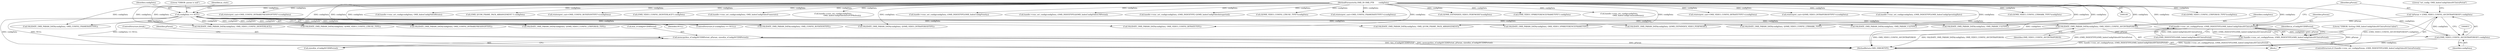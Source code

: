 digraph "0_Android_560ccdb509a7b86186fac0fce1b25bd9a3e6a6e8_6@pointer" {
"1000850" [label="(Call,*pParam = (OMX_VIDEO_CONFIG_AVCINTRAPERIOD*) configData)"];
"1000852" [label="(Call,(OMX_VIDEO_CONFIG_AVCINTRAPERIOD*) configData)"];
"1000846" [label="(Call,VALIDATE_OMX_PARAM_DATA(configData, OMX_VIDEO_CONFIG_AVCINTRAPERIOD))"];
"1000109" [label="(Call,configData == NULL)"];
"1000103" [label="(MethodParameterIn,OMX_IN OMX_PTR        configData)"];
"1000859" [label="(Call,handle->venc_set_config(pParam, (OMX_INDEXTYPE)OMX_IndexConfigVideoAVCIntraPeriod))"];
"1000858" [label="(Call,!handle->venc_set_config(pParam, (OMX_INDEXTYPE)OMX_IndexConfigVideoAVCIntraPeriod))"];
"1000869" [label="(Call,memcpy(&m_sConfigAVCIDRPeriod, pParam, sizeof(m_sConfigAVCIDRPeriod)))"];
"1000738" [label="(Call,(QOMX_VIDEO_CONFIG_LTRPERIOD_TYPE*)configData)"];
"1000857" [label="(ControlStructure,if (!handle->venc_set_config(pParam, (OMX_INDEXTYPE)OMX_IndexConfigVideoAVCIntraPeriod)))"];
"1000982" [label="(MethodReturn,OMX_ERRORTYPE)"];
"1000952" [label="(Call,VALIDATE_OMX_PARAM_DATA(configData, OMX_PARAM_U32TYPE))"];
"1000871" [label="(Identifier,m_sConfigAVCIDRPeriod)"];
"1000206" [label="(Call,VALIDATE_OMX_PARAM_DATA(configData, OMX_CONFIG_FRAMERATETYPE))"];
"1000878" [label="(Call,VALIDATE_OMX_PARAM_DATA(configData, OMX_VIDEO_CONFIG_DEINTERLACE))"];
"1000492" [label="(Call,reinterpret_cast<OMX_CONFIG_INTRAREFRESHVOPTYPE*>(configData))"];
"1000859" [label="(Call,handle->venc_set_config(pParam, (OMX_INDEXTYPE)OMX_IndexConfigVideoAVCIntraPeriod))"];
"1000110" [label="(Identifier,configData)"];
"1000792" [label="(Call,VALIDATE_OMX_PARAM_DATA(configData, QOMX_VIDEO_CONFIG_LTRUSE_TYPE))"];
"1000869" [label="(Call,memcpy(&m_sConfigAVCIDRPeriod, pParam, sizeof(m_sConfigAVCIDRPeriod)))"];
"1000486" [label="(Call,VALIDATE_OMX_PARAM_DATA(configData, OMX_CONFIG_INTRAREFRESHVOPTYPE))"];
"1000846" [label="(Call,VALIDATE_OMX_PARAM_DATA(configData, OMX_VIDEO_CONFIG_AVCINTRAPERIOD))"];
"1000850" [label="(Call,*pParam = (OMX_VIDEO_CONFIG_AVCINTRAPERIOD*) configData)"];
"1000732" [label="(Call,VALIDATE_OMX_PARAM_DATA(configData, QOMX_VIDEO_CONFIG_LTRPERIOD_TYPE))"];
"1000158" [label="(Call,handle->venc_set_config(configData, OMX_IndexConfigVideoBitrate))"];
"1000720" [label="(Call,(OMX_QCOM_FRAME_PACK_ARRANGEMENT *) configData)"];
"1000114" [label="(Literal,\"ERROR: param is null\")"];
"1000542" [label="(Call,reinterpret_cast<OMX_CONFIG_ROTATIONTYPE*>(configData))"];
"1000884" [label="(Call,(OMX_VIDEO_CONFIG_DEINTERLACE*) configData)"];
"1000231" [label="(Call,handle->venc_set_config(configData, OMX_IndexConfigVideoFramerate))"];
"1000847" [label="(Identifier,configData)"];
"1000506" [label="(Call,handle->venc_set_config(configData,\n                                OMX_IndexConfigVideoIntraVOPRefresh))"];
"1000872" [label="(Identifier,pParam)"];
"1000866" [label="(Literal,\"ERROR: Setting OMX_IndexConfigVideoAVCIntraPeriod failed\")"];
"1000536" [label="(Call,VALIDATE_OMX_PARAM_DATA(configData, OMX_CONFIG_ROTATIONTYPE))"];
"1000845" [label="(Block,)"];
"1000103" [label="(MethodParameterIn,OMX_IN OMX_PTR        configData)"];
"1000279" [label="(Call,VALIDATE_OMX_PARAM_DATA(configData, QOMX_VIDEO_INTRAPERIODTYPE))"];
"1000939" [label="(Call,handle->venc_set_config(configData, (OMX_INDEXTYPE)OMX_IndexConfigPriority))"];
"1000743" [label="(Call,handle->venc_set_config(configData, (OMX_INDEXTYPE)QOMX_IndexConfigVideoLTRPeriod))"];
"1000356" [label="(Call,handle->venc_set_config(configData, (OMX_INDEXTYPE) QOMX_IndexConfigVideoIntraperiod))"];
"1000873" [label="(Call,sizeof(m_sConfigAVCIDRPeriod))"];
"1000111" [label="(Identifier,NULL)"];
"1000798" [label="(Call,(QOMX_VIDEO_CONFIG_LTRUSE_TYPE*)configData)"];
"1000212" [label="(Call,reinterpret_cast<OMX_CONFIG_FRAMERATETYPE*>(configData))"];
"1000133" [label="(Call,VALIDATE_OMX_PARAM_DATA(configData, OMX_VIDEO_CONFIG_BITRATETYPE))"];
"1000916" [label="(Call,(QOMX_EXTNINDEX_VIDEO_PERFMODE*)configData)"];
"1000768" [label="(Call,(OMX_VIDEO_VP8REFERENCEFRAMETYPE*) configData)"];
"1000119" [label="(Identifier,m_state)"];
"1000635" [label="(Call,handle->venc_set_config(configData,\n                                OMX_IndexConfigCommonRotate))"];
"1000714" [label="(Call,VALIDATE_OMX_PARAM_DATA(configData, OMX_QCOM_FRAME_PACK_ARRANGEMENT))"];
"1000856" [label="(Literal,\"set_config: OMX_IndexConfigVideoAVCIntraPeriod\")"];
"1000854" [label="(Identifier,configData)"];
"1000139" [label="(Call,reinterpret_cast<OMX_VIDEO_CONFIG_BITRATETYPE*>(configData))"];
"1000285" [label="(Call,reinterpret_cast<QOMX_VIDEO_INTRAPERIODTYPE*>(configData))"];
"1000870" [label="(Call,&m_sConfigAVCIDRPeriod)"];
"1000109" [label="(Call,configData == NULL)"];
"1000875" [label="(ControlStructure,break;)"];
"1000858" [label="(Call,!handle->venc_set_config(pParam, (OMX_INDEXTYPE)OMX_IndexConfigVideoAVCIntraPeriod))"];
"1000108" [label="(ControlStructure,if (configData == NULL))"];
"1000957" [label="(Call,handle->venc_set_config(configData, (OMX_INDEXTYPE)OMX_IndexConfigOperatingRate))"];
"1000762" [label="(Call,VALIDATE_OMX_PARAM_DATA(configData, OMX_VIDEO_VP8REFERENCEFRAMETYPE))"];
"1000852" [label="(Call,(OMX_VIDEO_CONFIG_AVCINTRAPERIOD*) configData)"];
"1000828" [label="(Call,(QOMX_VIDEO_CONFIG_LTRMARK_TYPE*)configData)"];
"1000910" [label="(Call,VALIDATE_OMX_PARAM_DATA(configData, QOMX_EXTNINDEX_VIDEO_PERFMODE))"];
"1000851" [label="(Identifier,pParam)"];
"1000861" [label="(Call,(OMX_INDEXTYPE)OMX_IndexConfigVideoAVCIntraPeriod)"];
"1000822" [label="(Call,VALIDATE_OMX_PARAM_DATA(configData, QOMX_VIDEO_CONFIG_LTRMARK_TYPE))"];
"1000934" [label="(Call,VALIDATE_OMX_PARAM_DATA(configData, OMX_PARAM_U32TYPE))"];
"1000860" [label="(Identifier,pParam)"];
"1000848" [label="(Identifier,OMX_VIDEO_CONFIG_AVCINTRAPERIOD)"];
"1000850" -> "1000845"  [label="AST: "];
"1000850" -> "1000852"  [label="CFG: "];
"1000851" -> "1000850"  [label="AST: "];
"1000852" -> "1000850"  [label="AST: "];
"1000856" -> "1000850"  [label="CFG: "];
"1000850" -> "1000982"  [label="DDG: (OMX_VIDEO_CONFIG_AVCINTRAPERIOD*) configData"];
"1000852" -> "1000850"  [label="DDG: configData"];
"1000850" -> "1000859"  [label="DDG: pParam"];
"1000852" -> "1000854"  [label="CFG: "];
"1000853" -> "1000852"  [label="AST: "];
"1000854" -> "1000852"  [label="AST: "];
"1000852" -> "1000982"  [label="DDG: configData"];
"1000846" -> "1000852"  [label="DDG: configData"];
"1000103" -> "1000852"  [label="DDG: configData"];
"1000846" -> "1000845"  [label="AST: "];
"1000846" -> "1000848"  [label="CFG: "];
"1000847" -> "1000846"  [label="AST: "];
"1000848" -> "1000846"  [label="AST: "];
"1000851" -> "1000846"  [label="CFG: "];
"1000846" -> "1000982"  [label="DDG: VALIDATE_OMX_PARAM_DATA(configData, OMX_VIDEO_CONFIG_AVCINTRAPERIOD)"];
"1000846" -> "1000982"  [label="DDG: OMX_VIDEO_CONFIG_AVCINTRAPERIOD"];
"1000109" -> "1000846"  [label="DDG: configData"];
"1000103" -> "1000846"  [label="DDG: configData"];
"1000109" -> "1000108"  [label="AST: "];
"1000109" -> "1000111"  [label="CFG: "];
"1000110" -> "1000109"  [label="AST: "];
"1000111" -> "1000109"  [label="AST: "];
"1000114" -> "1000109"  [label="CFG: "];
"1000119" -> "1000109"  [label="CFG: "];
"1000109" -> "1000982"  [label="DDG: configData"];
"1000109" -> "1000982"  [label="DDG: NULL"];
"1000109" -> "1000982"  [label="DDG: configData == NULL"];
"1000103" -> "1000109"  [label="DDG: configData"];
"1000109" -> "1000133"  [label="DDG: configData"];
"1000109" -> "1000206"  [label="DDG: configData"];
"1000109" -> "1000279"  [label="DDG: configData"];
"1000109" -> "1000486"  [label="DDG: configData"];
"1000109" -> "1000536"  [label="DDG: configData"];
"1000109" -> "1000714"  [label="DDG: configData"];
"1000109" -> "1000732"  [label="DDG: configData"];
"1000109" -> "1000762"  [label="DDG: configData"];
"1000109" -> "1000792"  [label="DDG: configData"];
"1000109" -> "1000822"  [label="DDG: configData"];
"1000109" -> "1000878"  [label="DDG: configData"];
"1000109" -> "1000910"  [label="DDG: configData"];
"1000109" -> "1000934"  [label="DDG: configData"];
"1000109" -> "1000952"  [label="DDG: configData"];
"1000103" -> "1000100"  [label="AST: "];
"1000103" -> "1000982"  [label="DDG: configData"];
"1000103" -> "1000133"  [label="DDG: configData"];
"1000103" -> "1000139"  [label="DDG: configData"];
"1000103" -> "1000158"  [label="DDG: configData"];
"1000103" -> "1000206"  [label="DDG: configData"];
"1000103" -> "1000212"  [label="DDG: configData"];
"1000103" -> "1000231"  [label="DDG: configData"];
"1000103" -> "1000279"  [label="DDG: configData"];
"1000103" -> "1000285"  [label="DDG: configData"];
"1000103" -> "1000356"  [label="DDG: configData"];
"1000103" -> "1000486"  [label="DDG: configData"];
"1000103" -> "1000492"  [label="DDG: configData"];
"1000103" -> "1000506"  [label="DDG: configData"];
"1000103" -> "1000536"  [label="DDG: configData"];
"1000103" -> "1000542"  [label="DDG: configData"];
"1000103" -> "1000635"  [label="DDG: configData"];
"1000103" -> "1000714"  [label="DDG: configData"];
"1000103" -> "1000720"  [label="DDG: configData"];
"1000103" -> "1000732"  [label="DDG: configData"];
"1000103" -> "1000738"  [label="DDG: configData"];
"1000103" -> "1000743"  [label="DDG: configData"];
"1000103" -> "1000762"  [label="DDG: configData"];
"1000103" -> "1000768"  [label="DDG: configData"];
"1000103" -> "1000792"  [label="DDG: configData"];
"1000103" -> "1000798"  [label="DDG: configData"];
"1000103" -> "1000822"  [label="DDG: configData"];
"1000103" -> "1000828"  [label="DDG: configData"];
"1000103" -> "1000878"  [label="DDG: configData"];
"1000103" -> "1000884"  [label="DDG: configData"];
"1000103" -> "1000910"  [label="DDG: configData"];
"1000103" -> "1000916"  [label="DDG: configData"];
"1000103" -> "1000934"  [label="DDG: configData"];
"1000103" -> "1000939"  [label="DDG: configData"];
"1000103" -> "1000952"  [label="DDG: configData"];
"1000103" -> "1000957"  [label="DDG: configData"];
"1000859" -> "1000858"  [label="AST: "];
"1000859" -> "1000861"  [label="CFG: "];
"1000860" -> "1000859"  [label="AST: "];
"1000861" -> "1000859"  [label="AST: "];
"1000858" -> "1000859"  [label="CFG: "];
"1000859" -> "1000982"  [label="DDG: pParam"];
"1000859" -> "1000982"  [label="DDG: (OMX_INDEXTYPE)OMX_IndexConfigVideoAVCIntraPeriod"];
"1000859" -> "1000858"  [label="DDG: pParam"];
"1000859" -> "1000858"  [label="DDG: (OMX_INDEXTYPE)OMX_IndexConfigVideoAVCIntraPeriod"];
"1000861" -> "1000859"  [label="DDG: OMX_IndexConfigVideoAVCIntraPeriod"];
"1000859" -> "1000869"  [label="DDG: pParam"];
"1000858" -> "1000857"  [label="AST: "];
"1000866" -> "1000858"  [label="CFG: "];
"1000871" -> "1000858"  [label="CFG: "];
"1000858" -> "1000982"  [label="DDG: !handle->venc_set_config(pParam, (OMX_INDEXTYPE)OMX_IndexConfigVideoAVCIntraPeriod)"];
"1000858" -> "1000982"  [label="DDG: handle->venc_set_config(pParam, (OMX_INDEXTYPE)OMX_IndexConfigVideoAVCIntraPeriod)"];
"1000869" -> "1000845"  [label="AST: "];
"1000869" -> "1000873"  [label="CFG: "];
"1000870" -> "1000869"  [label="AST: "];
"1000872" -> "1000869"  [label="AST: "];
"1000873" -> "1000869"  [label="AST: "];
"1000875" -> "1000869"  [label="CFG: "];
"1000869" -> "1000982"  [label="DDG: pParam"];
"1000869" -> "1000982"  [label="DDG: &m_sConfigAVCIDRPeriod"];
"1000869" -> "1000982"  [label="DDG: memcpy(&m_sConfigAVCIDRPeriod, pParam, sizeof(m_sConfigAVCIDRPeriod))"];
}
